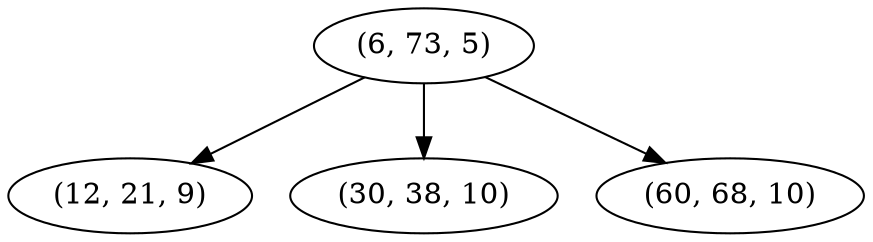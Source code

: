 digraph tree {
    "(6, 73, 5)";
    "(12, 21, 9)";
    "(30, 38, 10)";
    "(60, 68, 10)";
    "(6, 73, 5)" -> "(12, 21, 9)";
    "(6, 73, 5)" -> "(30, 38, 10)";
    "(6, 73, 5)" -> "(60, 68, 10)";
}
